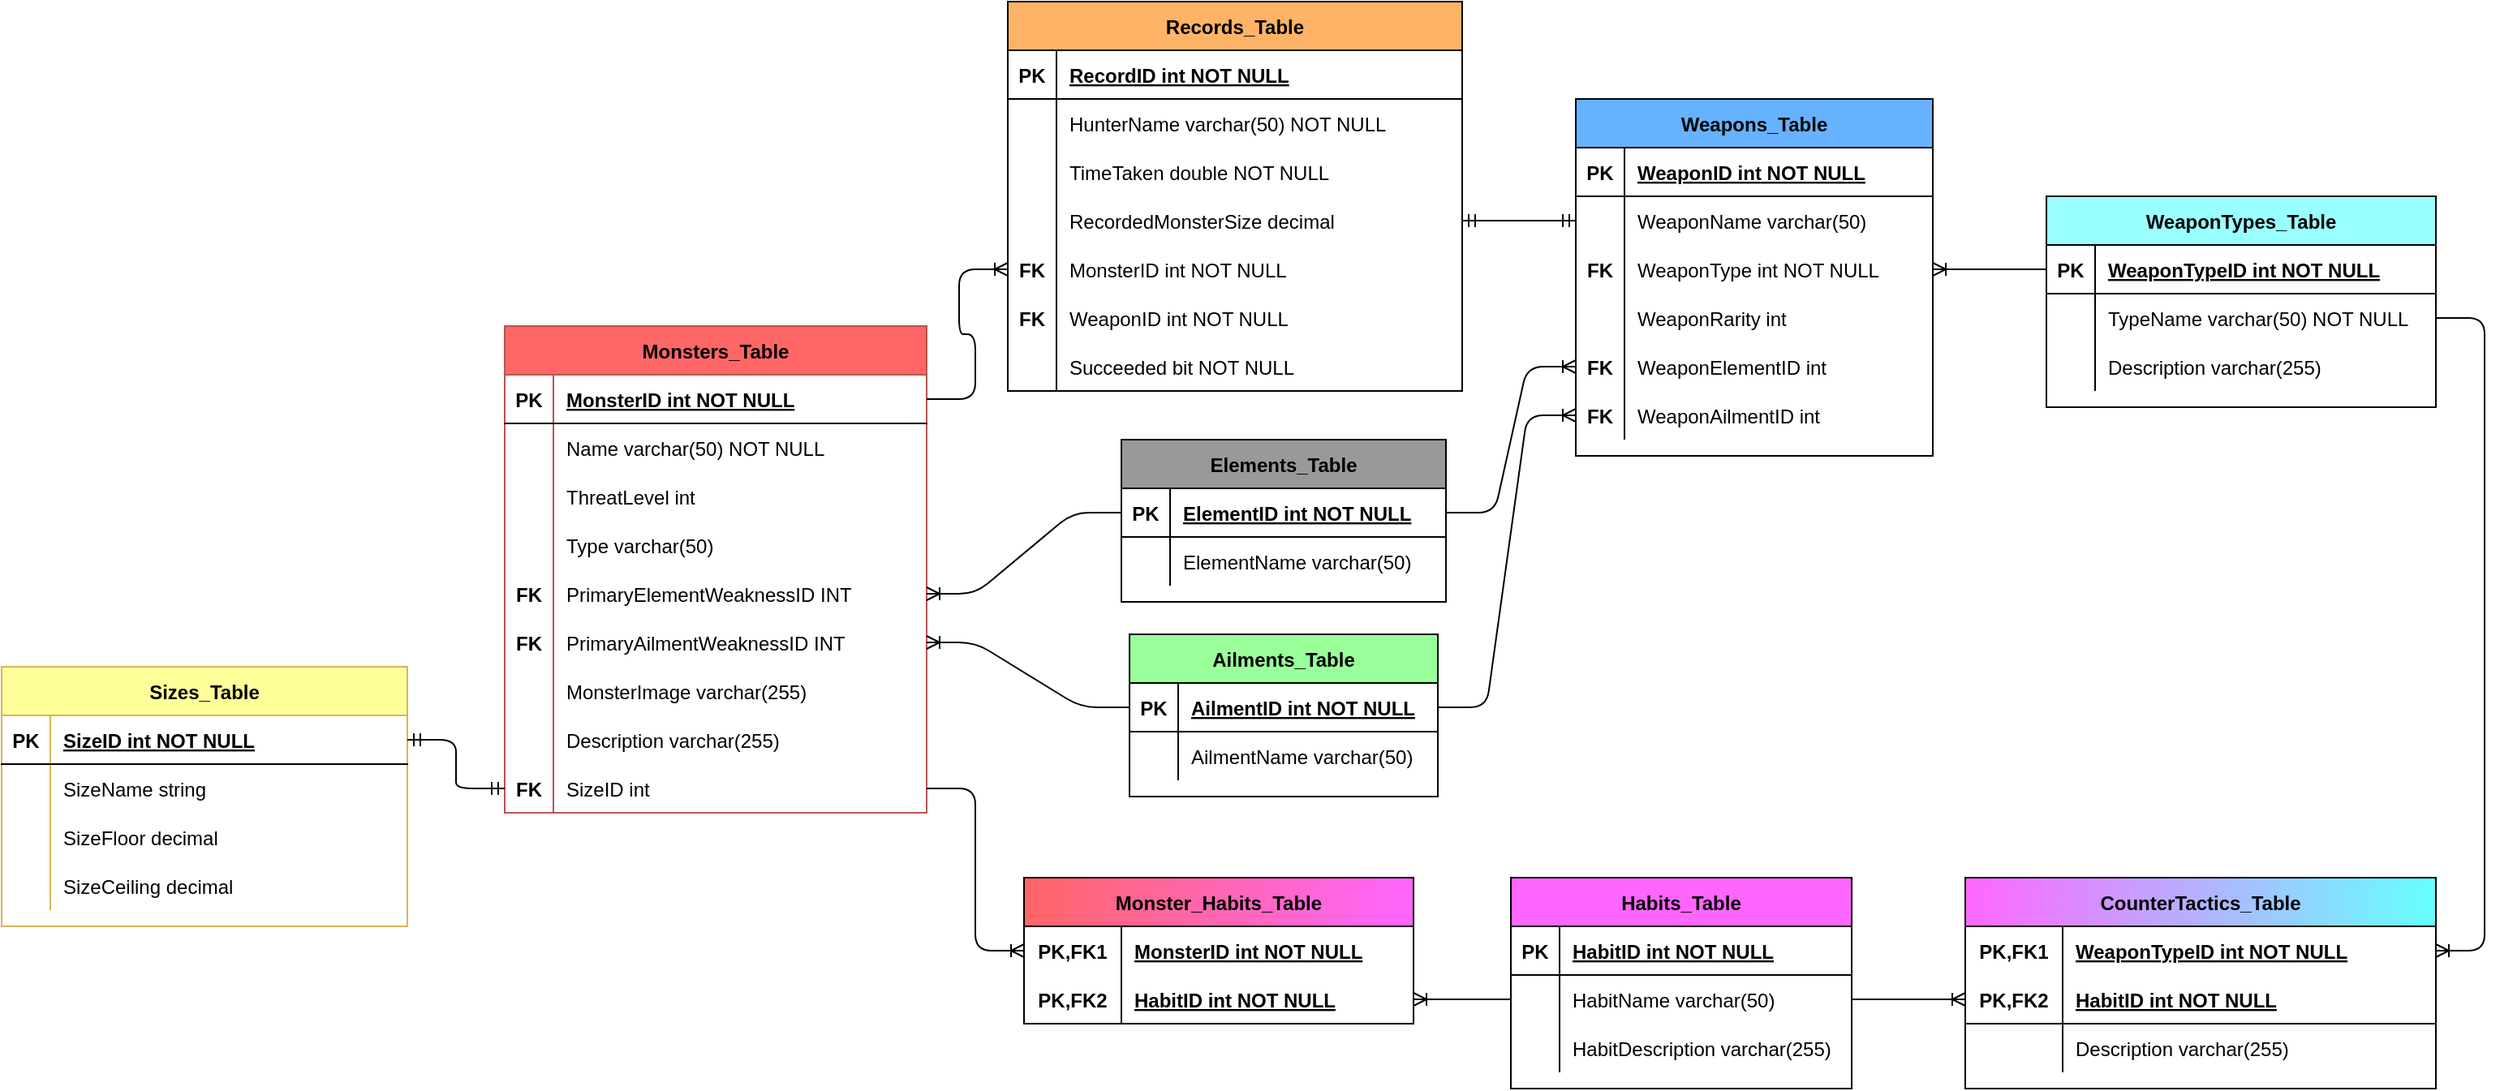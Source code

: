 <mxfile version="14.9.3" type="device"><diagram id="R2lEEEUBdFMjLlhIrx00" name="Page-1"><mxGraphModel dx="2523" dy="896" grid="1" gridSize="10" guides="1" tooltips="1" connect="1" arrows="1" fold="1" page="1" pageScale="1" pageWidth="850" pageHeight="1100" background="none" math="0" shadow="0" extFonts="Permanent Marker^https://fonts.googleapis.com/css?family=Permanent+Marker"><root><mxCell id="0"/><mxCell id="1" parent="0"/><mxCell id="C-vyLk0tnHw3VtMMgP7b-2" value="Sizes_Table" style="shape=table;startSize=30;container=1;collapsible=1;childLayout=tableLayout;fixedRows=1;rowLines=0;fontStyle=1;align=center;resizeLast=1;strokeColor=#d6b656;fillColor=#FFFF99;" parent="1" vertex="1"><mxGeometry x="-420" y="460" width="250" height="160" as="geometry"/></mxCell><mxCell id="C-vyLk0tnHw3VtMMgP7b-3" value="" style="shape=partialRectangle;collapsible=0;dropTarget=0;pointerEvents=0;fillColor=none;points=[[0,0.5],[1,0.5]];portConstraint=eastwest;top=0;left=0;right=0;bottom=1;" parent="C-vyLk0tnHw3VtMMgP7b-2" vertex="1"><mxGeometry y="30" width="250" height="30" as="geometry"/></mxCell><mxCell id="C-vyLk0tnHw3VtMMgP7b-4" value="PK" style="shape=partialRectangle;overflow=hidden;connectable=0;fillColor=none;top=0;left=0;bottom=0;right=0;fontStyle=1;" parent="C-vyLk0tnHw3VtMMgP7b-3" vertex="1"><mxGeometry width="30" height="30" as="geometry"/></mxCell><mxCell id="C-vyLk0tnHw3VtMMgP7b-5" value="SizeID int NOT NULL" style="shape=partialRectangle;overflow=hidden;connectable=0;fillColor=none;top=0;left=0;bottom=0;right=0;align=left;spacingLeft=6;fontStyle=5;" parent="C-vyLk0tnHw3VtMMgP7b-3" vertex="1"><mxGeometry x="30" width="220" height="30" as="geometry"/></mxCell><mxCell id="C-vyLk0tnHw3VtMMgP7b-6" value="" style="shape=partialRectangle;collapsible=0;dropTarget=0;pointerEvents=0;fillColor=none;points=[[0,0.5],[1,0.5]];portConstraint=eastwest;top=0;left=0;right=0;bottom=0;" parent="C-vyLk0tnHw3VtMMgP7b-2" vertex="1"><mxGeometry y="60" width="250" height="30" as="geometry"/></mxCell><mxCell id="C-vyLk0tnHw3VtMMgP7b-7" value="" style="shape=partialRectangle;overflow=hidden;connectable=0;fillColor=none;top=0;left=0;bottom=0;right=0;" parent="C-vyLk0tnHw3VtMMgP7b-6" vertex="1"><mxGeometry width="30" height="30" as="geometry"/></mxCell><mxCell id="C-vyLk0tnHw3VtMMgP7b-8" value="SizeName string" style="shape=partialRectangle;overflow=hidden;connectable=0;fillColor=none;top=0;left=0;bottom=0;right=0;align=left;spacingLeft=6;" parent="C-vyLk0tnHw3VtMMgP7b-6" vertex="1"><mxGeometry x="30" width="220" height="30" as="geometry"/></mxCell><mxCell id="C-vyLk0tnHw3VtMMgP7b-9" value="" style="shape=partialRectangle;collapsible=0;dropTarget=0;pointerEvents=0;fillColor=none;points=[[0,0.5],[1,0.5]];portConstraint=eastwest;top=0;left=0;right=0;bottom=0;" parent="C-vyLk0tnHw3VtMMgP7b-2" vertex="1"><mxGeometry y="90" width="250" height="30" as="geometry"/></mxCell><mxCell id="C-vyLk0tnHw3VtMMgP7b-10" value="" style="shape=partialRectangle;overflow=hidden;connectable=0;fillColor=none;top=0;left=0;bottom=0;right=0;" parent="C-vyLk0tnHw3VtMMgP7b-9" vertex="1"><mxGeometry width="30" height="30" as="geometry"/></mxCell><mxCell id="C-vyLk0tnHw3VtMMgP7b-11" value="SizeFloor decimal" style="shape=partialRectangle;overflow=hidden;connectable=0;fillColor=none;top=0;left=0;bottom=0;right=0;align=left;spacingLeft=6;" parent="C-vyLk0tnHw3VtMMgP7b-9" vertex="1"><mxGeometry x="30" width="220" height="30" as="geometry"/></mxCell><mxCell id="NwAMwx6ZQYMS0tNqNOIO-23" style="shape=partialRectangle;collapsible=0;dropTarget=0;pointerEvents=0;fillColor=none;points=[[0,0.5],[1,0.5]];portConstraint=eastwest;top=0;left=0;right=0;bottom=0;" vertex="1" parent="C-vyLk0tnHw3VtMMgP7b-2"><mxGeometry y="120" width="250" height="30" as="geometry"/></mxCell><mxCell id="NwAMwx6ZQYMS0tNqNOIO-24" style="shape=partialRectangle;overflow=hidden;connectable=0;fillColor=none;top=0;left=0;bottom=0;right=0;" vertex="1" parent="NwAMwx6ZQYMS0tNqNOIO-23"><mxGeometry width="30" height="30" as="geometry"/></mxCell><mxCell id="NwAMwx6ZQYMS0tNqNOIO-25" value="SizeCeiling decimal" style="shape=partialRectangle;overflow=hidden;connectable=0;fillColor=none;top=0;left=0;bottom=0;right=0;align=left;spacingLeft=6;" vertex="1" parent="NwAMwx6ZQYMS0tNqNOIO-23"><mxGeometry x="30" width="220" height="30" as="geometry"/></mxCell><mxCell id="C-vyLk0tnHw3VtMMgP7b-23" value="Monsters_Table" style="shape=table;startSize=30;container=1;collapsible=1;childLayout=tableLayout;fixedRows=1;rowLines=0;fontStyle=1;align=center;resizeLast=1;strokeColor=#b85450;fillColor=#FF6666;" parent="1" vertex="1"><mxGeometry x="-110" y="250" width="260" height="300" as="geometry"/></mxCell><mxCell id="C-vyLk0tnHw3VtMMgP7b-24" value="" style="shape=partialRectangle;collapsible=0;dropTarget=0;pointerEvents=0;fillColor=none;points=[[0,0.5],[1,0.5]];portConstraint=eastwest;top=0;left=0;right=0;bottom=1;" parent="C-vyLk0tnHw3VtMMgP7b-23" vertex="1"><mxGeometry y="30" width="260" height="30" as="geometry"/></mxCell><mxCell id="C-vyLk0tnHw3VtMMgP7b-25" value="PK" style="shape=partialRectangle;overflow=hidden;connectable=0;fillColor=none;top=0;left=0;bottom=0;right=0;fontStyle=1;" parent="C-vyLk0tnHw3VtMMgP7b-24" vertex="1"><mxGeometry width="30" height="30" as="geometry"/></mxCell><mxCell id="C-vyLk0tnHw3VtMMgP7b-26" value="MonsterID int NOT NULL" style="shape=partialRectangle;overflow=hidden;connectable=0;fillColor=none;top=0;left=0;bottom=0;right=0;align=left;spacingLeft=6;fontStyle=5;" parent="C-vyLk0tnHw3VtMMgP7b-24" vertex="1"><mxGeometry x="30" width="230" height="30" as="geometry"/></mxCell><mxCell id="C-vyLk0tnHw3VtMMgP7b-27" value="" style="shape=partialRectangle;collapsible=0;dropTarget=0;pointerEvents=0;fillColor=none;points=[[0,0.5],[1,0.5]];portConstraint=eastwest;top=0;left=0;right=0;bottom=0;" parent="C-vyLk0tnHw3VtMMgP7b-23" vertex="1"><mxGeometry y="60" width="260" height="30" as="geometry"/></mxCell><mxCell id="C-vyLk0tnHw3VtMMgP7b-28" value="" style="shape=partialRectangle;overflow=hidden;connectable=0;fillColor=none;top=0;left=0;bottom=0;right=0;" parent="C-vyLk0tnHw3VtMMgP7b-27" vertex="1"><mxGeometry width="30" height="30" as="geometry"/></mxCell><mxCell id="C-vyLk0tnHw3VtMMgP7b-29" value="Name varchar(50) NOT NULL" style="shape=partialRectangle;overflow=hidden;connectable=0;fillColor=none;top=0;left=0;bottom=0;right=0;align=left;spacingLeft=6;" parent="C-vyLk0tnHw3VtMMgP7b-27" vertex="1"><mxGeometry x="30" width="230" height="30" as="geometry"/></mxCell><mxCell id="NwAMwx6ZQYMS0tNqNOIO-2" style="shape=partialRectangle;collapsible=0;dropTarget=0;pointerEvents=0;fillColor=none;points=[[0,0.5],[1,0.5]];portConstraint=eastwest;top=0;left=0;right=0;bottom=0;" vertex="1" parent="C-vyLk0tnHw3VtMMgP7b-23"><mxGeometry y="90" width="260" height="30" as="geometry"/></mxCell><mxCell id="NwAMwx6ZQYMS0tNqNOIO-3" style="shape=partialRectangle;overflow=hidden;connectable=0;fillColor=none;top=0;left=0;bottom=0;right=0;" vertex="1" parent="NwAMwx6ZQYMS0tNqNOIO-2"><mxGeometry width="30" height="30" as="geometry"/></mxCell><mxCell id="NwAMwx6ZQYMS0tNqNOIO-4" value="ThreatLevel int " style="shape=partialRectangle;overflow=hidden;connectable=0;fillColor=none;top=0;left=0;bottom=0;right=0;align=left;spacingLeft=6;" vertex="1" parent="NwAMwx6ZQYMS0tNqNOIO-2"><mxGeometry x="30" width="230" height="30" as="geometry"/></mxCell><mxCell id="NwAMwx6ZQYMS0tNqNOIO-11" style="shape=partialRectangle;collapsible=0;dropTarget=0;pointerEvents=0;fillColor=none;points=[[0,0.5],[1,0.5]];portConstraint=eastwest;top=0;left=0;right=0;bottom=0;" vertex="1" parent="C-vyLk0tnHw3VtMMgP7b-23"><mxGeometry y="120" width="260" height="30" as="geometry"/></mxCell><mxCell id="NwAMwx6ZQYMS0tNqNOIO-12" style="shape=partialRectangle;overflow=hidden;connectable=0;fillColor=none;top=0;left=0;bottom=0;right=0;" vertex="1" parent="NwAMwx6ZQYMS0tNqNOIO-11"><mxGeometry width="30" height="30" as="geometry"/></mxCell><mxCell id="NwAMwx6ZQYMS0tNqNOIO-13" value="Type varchar(50)" style="shape=partialRectangle;overflow=hidden;connectable=0;fillColor=none;top=0;left=0;bottom=0;right=0;align=left;spacingLeft=6;" vertex="1" parent="NwAMwx6ZQYMS0tNqNOIO-11"><mxGeometry x="30" width="230" height="30" as="geometry"/></mxCell><mxCell id="NwAMwx6ZQYMS0tNqNOIO-8" style="shape=partialRectangle;collapsible=0;dropTarget=0;pointerEvents=0;fillColor=none;points=[[0,0.5],[1,0.5]];portConstraint=eastwest;top=0;left=0;right=0;bottom=0;" vertex="1" parent="C-vyLk0tnHw3VtMMgP7b-23"><mxGeometry y="150" width="260" height="30" as="geometry"/></mxCell><mxCell id="NwAMwx6ZQYMS0tNqNOIO-9" value="FK" style="shape=partialRectangle;overflow=hidden;connectable=0;fillColor=none;top=0;left=0;bottom=0;right=0;fontStyle=1" vertex="1" parent="NwAMwx6ZQYMS0tNqNOIO-8"><mxGeometry width="30" height="30" as="geometry"/></mxCell><mxCell id="NwAMwx6ZQYMS0tNqNOIO-10" value="PrimaryElementWeaknessID INT" style="shape=partialRectangle;overflow=hidden;connectable=0;fillColor=none;top=0;left=0;bottom=0;right=0;align=left;spacingLeft=6;" vertex="1" parent="NwAMwx6ZQYMS0tNqNOIO-8"><mxGeometry x="30" width="230" height="30" as="geometry"/></mxCell><mxCell id="NwAMwx6ZQYMS0tNqNOIO-199" style="shape=partialRectangle;collapsible=0;dropTarget=0;pointerEvents=0;fillColor=none;points=[[0,0.5],[1,0.5]];portConstraint=eastwest;top=0;left=0;right=0;bottom=0;" vertex="1" parent="C-vyLk0tnHw3VtMMgP7b-23"><mxGeometry y="180" width="260" height="30" as="geometry"/></mxCell><mxCell id="NwAMwx6ZQYMS0tNqNOIO-200" value="FK" style="shape=partialRectangle;overflow=hidden;connectable=0;fillColor=none;top=0;left=0;bottom=0;right=0;fontStyle=1" vertex="1" parent="NwAMwx6ZQYMS0tNqNOIO-199"><mxGeometry width="30" height="30" as="geometry"/></mxCell><mxCell id="NwAMwx6ZQYMS0tNqNOIO-201" value="PrimaryAilmentWeaknessID INT" style="shape=partialRectangle;overflow=hidden;connectable=0;fillColor=none;top=0;left=0;bottom=0;right=0;align=left;spacingLeft=6;" vertex="1" parent="NwAMwx6ZQYMS0tNqNOIO-199"><mxGeometry x="30" width="230" height="30" as="geometry"/></mxCell><mxCell id="NwAMwx6ZQYMS0tNqNOIO-5" style="shape=partialRectangle;collapsible=0;dropTarget=0;pointerEvents=0;fillColor=none;points=[[0,0.5],[1,0.5]];portConstraint=eastwest;top=0;left=0;right=0;bottom=0;" vertex="1" parent="C-vyLk0tnHw3VtMMgP7b-23"><mxGeometry y="210" width="260" height="30" as="geometry"/></mxCell><mxCell id="NwAMwx6ZQYMS0tNqNOIO-6" style="shape=partialRectangle;overflow=hidden;connectable=0;fillColor=none;top=0;left=0;bottom=0;right=0;" vertex="1" parent="NwAMwx6ZQYMS0tNqNOIO-5"><mxGeometry width="30" height="30" as="geometry"/></mxCell><mxCell id="NwAMwx6ZQYMS0tNqNOIO-7" value="MonsterImage varchar(255)" style="shape=partialRectangle;overflow=hidden;connectable=0;fillColor=none;top=0;left=0;bottom=0;right=0;align=left;spacingLeft=6;" vertex="1" parent="NwAMwx6ZQYMS0tNqNOIO-5"><mxGeometry x="30" width="230" height="30" as="geometry"/></mxCell><mxCell id="NwAMwx6ZQYMS0tNqNOIO-20" style="shape=partialRectangle;collapsible=0;dropTarget=0;pointerEvents=0;fillColor=none;points=[[0,0.5],[1,0.5]];portConstraint=eastwest;top=0;left=0;right=0;bottom=0;" vertex="1" parent="C-vyLk0tnHw3VtMMgP7b-23"><mxGeometry y="240" width="260" height="30" as="geometry"/></mxCell><mxCell id="NwAMwx6ZQYMS0tNqNOIO-21" style="shape=partialRectangle;overflow=hidden;connectable=0;fillColor=none;top=0;left=0;bottom=0;right=0;" vertex="1" parent="NwAMwx6ZQYMS0tNqNOIO-20"><mxGeometry width="30" height="30" as="geometry"/></mxCell><mxCell id="NwAMwx6ZQYMS0tNqNOIO-22" value="Description varchar(255)" style="shape=partialRectangle;overflow=hidden;connectable=0;fillColor=none;top=0;left=0;bottom=0;right=0;align=left;spacingLeft=6;" vertex="1" parent="NwAMwx6ZQYMS0tNqNOIO-20"><mxGeometry x="30" width="230" height="30" as="geometry"/></mxCell><mxCell id="NwAMwx6ZQYMS0tNqNOIO-17" style="shape=partialRectangle;collapsible=0;dropTarget=0;pointerEvents=0;fillColor=none;points=[[0,0.5],[1,0.5]];portConstraint=eastwest;top=0;left=0;right=0;bottom=0;" vertex="1" parent="C-vyLk0tnHw3VtMMgP7b-23"><mxGeometry y="270" width="260" height="30" as="geometry"/></mxCell><mxCell id="NwAMwx6ZQYMS0tNqNOIO-18" value="FK" style="shape=partialRectangle;overflow=hidden;connectable=0;fillColor=none;top=0;left=0;bottom=0;right=0;fontStyle=1" vertex="1" parent="NwAMwx6ZQYMS0tNqNOIO-17"><mxGeometry width="30" height="30" as="geometry"/></mxCell><mxCell id="NwAMwx6ZQYMS0tNqNOIO-19" value="SizeID int" style="shape=partialRectangle;overflow=hidden;connectable=0;fillColor=none;top=0;left=0;bottom=0;right=0;align=left;spacingLeft=6;" vertex="1" parent="NwAMwx6ZQYMS0tNqNOIO-17"><mxGeometry x="30" width="230" height="30" as="geometry"/></mxCell><mxCell id="NwAMwx6ZQYMS0tNqNOIO-48" value="Habits_Table" style="shape=table;startSize=30;container=1;collapsible=1;childLayout=tableLayout;fixedRows=1;rowLines=0;fontStyle=1;align=center;resizeLast=1;fillColor=#FF66FF;" vertex="1" parent="1"><mxGeometry x="510" y="590" width="210" height="130" as="geometry"/></mxCell><mxCell id="NwAMwx6ZQYMS0tNqNOIO-49" value="" style="shape=partialRectangle;collapsible=0;dropTarget=0;pointerEvents=0;fillColor=none;top=0;left=0;bottom=1;right=0;points=[[0,0.5],[1,0.5]];portConstraint=eastwest;" vertex="1" parent="NwAMwx6ZQYMS0tNqNOIO-48"><mxGeometry y="30" width="210" height="30" as="geometry"/></mxCell><mxCell id="NwAMwx6ZQYMS0tNqNOIO-50" value="PK" style="shape=partialRectangle;connectable=0;fillColor=none;top=0;left=0;bottom=0;right=0;fontStyle=1;overflow=hidden;" vertex="1" parent="NwAMwx6ZQYMS0tNqNOIO-49"><mxGeometry width="30" height="30" as="geometry"/></mxCell><mxCell id="NwAMwx6ZQYMS0tNqNOIO-51" value="HabitID int NOT NULL" style="shape=partialRectangle;connectable=0;fillColor=none;top=0;left=0;bottom=0;right=0;align=left;spacingLeft=6;fontStyle=5;overflow=hidden;" vertex="1" parent="NwAMwx6ZQYMS0tNqNOIO-49"><mxGeometry x="30" width="180" height="30" as="geometry"/></mxCell><mxCell id="NwAMwx6ZQYMS0tNqNOIO-52" value="" style="shape=partialRectangle;collapsible=0;dropTarget=0;pointerEvents=0;fillColor=none;top=0;left=0;bottom=0;right=0;points=[[0,0.5],[1,0.5]];portConstraint=eastwest;" vertex="1" parent="NwAMwx6ZQYMS0tNqNOIO-48"><mxGeometry y="60" width="210" height="30" as="geometry"/></mxCell><mxCell id="NwAMwx6ZQYMS0tNqNOIO-53" value="" style="shape=partialRectangle;connectable=0;fillColor=none;top=0;left=0;bottom=0;right=0;editable=1;overflow=hidden;" vertex="1" parent="NwAMwx6ZQYMS0tNqNOIO-52"><mxGeometry width="30" height="30" as="geometry"/></mxCell><mxCell id="NwAMwx6ZQYMS0tNqNOIO-54" value="HabitName varchar(50)" style="shape=partialRectangle;connectable=0;fillColor=none;top=0;left=0;bottom=0;right=0;align=left;spacingLeft=6;overflow=hidden;" vertex="1" parent="NwAMwx6ZQYMS0tNqNOIO-52"><mxGeometry x="30" width="180" height="30" as="geometry"/></mxCell><mxCell id="NwAMwx6ZQYMS0tNqNOIO-55" value="" style="shape=partialRectangle;collapsible=0;dropTarget=0;pointerEvents=0;fillColor=none;top=0;left=0;bottom=0;right=0;points=[[0,0.5],[1,0.5]];portConstraint=eastwest;" vertex="1" parent="NwAMwx6ZQYMS0tNqNOIO-48"><mxGeometry y="90" width="210" height="30" as="geometry"/></mxCell><mxCell id="NwAMwx6ZQYMS0tNqNOIO-56" value="" style="shape=partialRectangle;connectable=0;fillColor=none;top=0;left=0;bottom=0;right=0;editable=1;overflow=hidden;" vertex="1" parent="NwAMwx6ZQYMS0tNqNOIO-55"><mxGeometry width="30" height="30" as="geometry"/></mxCell><mxCell id="NwAMwx6ZQYMS0tNqNOIO-57" value="HabitDescription varchar(255)" style="shape=partialRectangle;connectable=0;fillColor=none;top=0;left=0;bottom=0;right=0;align=left;spacingLeft=6;overflow=hidden;" vertex="1" parent="NwAMwx6ZQYMS0tNqNOIO-55"><mxGeometry x="30" width="180" height="30" as="geometry"/></mxCell><mxCell id="NwAMwx6ZQYMS0tNqNOIO-74" value="CounterTactics_Table" style="shape=table;startSize=30;container=1;collapsible=1;childLayout=tableLayout;fixedRows=1;rowLines=0;fontStyle=1;align=center;resizeLast=1;gradientDirection=east;fillColor=#FF66FF;gradientColor=#66FFFF;" vertex="1" parent="1"><mxGeometry x="790" y="590" width="290" height="130" as="geometry"/></mxCell><mxCell id="NwAMwx6ZQYMS0tNqNOIO-75" value="" style="shape=partialRectangle;collapsible=0;dropTarget=0;pointerEvents=0;fillColor=none;top=0;left=0;bottom=0;right=0;points=[[0,0.5],[1,0.5]];portConstraint=eastwest;" vertex="1" parent="NwAMwx6ZQYMS0tNqNOIO-74"><mxGeometry y="30" width="290" height="30" as="geometry"/></mxCell><mxCell id="NwAMwx6ZQYMS0tNqNOIO-76" value="PK,FK1" style="shape=partialRectangle;connectable=0;fillColor=none;top=0;left=0;bottom=0;right=0;fontStyle=1;overflow=hidden;" vertex="1" parent="NwAMwx6ZQYMS0tNqNOIO-75"><mxGeometry width="60" height="30" as="geometry"/></mxCell><mxCell id="NwAMwx6ZQYMS0tNqNOIO-77" value="WeaponTypeID int NOT NULL" style="shape=partialRectangle;connectable=0;fillColor=none;top=0;left=0;bottom=0;right=0;align=left;spacingLeft=6;fontStyle=5;overflow=hidden;" vertex="1" parent="NwAMwx6ZQYMS0tNqNOIO-75"><mxGeometry x="60" width="230" height="30" as="geometry"/></mxCell><mxCell id="NwAMwx6ZQYMS0tNqNOIO-78" value="" style="shape=partialRectangle;collapsible=0;dropTarget=0;pointerEvents=0;fillColor=none;top=0;left=0;bottom=1;right=0;points=[[0,0.5],[1,0.5]];portConstraint=eastwest;" vertex="1" parent="NwAMwx6ZQYMS0tNqNOIO-74"><mxGeometry y="60" width="290" height="30" as="geometry"/></mxCell><mxCell id="NwAMwx6ZQYMS0tNqNOIO-79" value="PK,FK2" style="shape=partialRectangle;connectable=0;fillColor=none;top=0;left=0;bottom=0;right=0;fontStyle=1;overflow=hidden;" vertex="1" parent="NwAMwx6ZQYMS0tNqNOIO-78"><mxGeometry width="60" height="30" as="geometry"/></mxCell><mxCell id="NwAMwx6ZQYMS0tNqNOIO-80" value="HabitID int NOT NULL" style="shape=partialRectangle;connectable=0;fillColor=none;top=0;left=0;bottom=0;right=0;align=left;spacingLeft=6;fontStyle=5;overflow=hidden;" vertex="1" parent="NwAMwx6ZQYMS0tNqNOIO-78"><mxGeometry x="60" width="230" height="30" as="geometry"/></mxCell><mxCell id="NwAMwx6ZQYMS0tNqNOIO-81" value="" style="shape=partialRectangle;collapsible=0;dropTarget=0;pointerEvents=0;fillColor=none;top=0;left=0;bottom=0;right=0;points=[[0,0.5],[1,0.5]];portConstraint=eastwest;" vertex="1" parent="NwAMwx6ZQYMS0tNqNOIO-74"><mxGeometry y="90" width="290" height="30" as="geometry"/></mxCell><mxCell id="NwAMwx6ZQYMS0tNqNOIO-82" value="" style="shape=partialRectangle;connectable=0;fillColor=none;top=0;left=0;bottom=0;right=0;editable=1;overflow=hidden;" vertex="1" parent="NwAMwx6ZQYMS0tNqNOIO-81"><mxGeometry width="60" height="30" as="geometry"/></mxCell><mxCell id="NwAMwx6ZQYMS0tNqNOIO-83" value="Description varchar(255)" style="shape=partialRectangle;connectable=0;fillColor=none;top=0;left=0;bottom=0;right=0;align=left;spacingLeft=6;overflow=hidden;" vertex="1" parent="NwAMwx6ZQYMS0tNqNOIO-81"><mxGeometry x="60" width="230" height="30" as="geometry"/></mxCell><mxCell id="NwAMwx6ZQYMS0tNqNOIO-87" value="Records_Table" style="shape=table;startSize=30;container=1;collapsible=1;childLayout=tableLayout;fixedRows=1;rowLines=0;fontStyle=1;align=center;resizeLast=1;fillColor=#FFB366;" vertex="1" parent="1"><mxGeometry x="200" y="50" width="280" height="240" as="geometry"/></mxCell><mxCell id="NwAMwx6ZQYMS0tNqNOIO-88" value="" style="shape=partialRectangle;collapsible=0;dropTarget=0;pointerEvents=0;fillColor=none;top=0;left=0;bottom=1;right=0;points=[[0,0.5],[1,0.5]];portConstraint=eastwest;" vertex="1" parent="NwAMwx6ZQYMS0tNqNOIO-87"><mxGeometry y="30" width="280" height="30" as="geometry"/></mxCell><mxCell id="NwAMwx6ZQYMS0tNqNOIO-89" value="PK" style="shape=partialRectangle;connectable=0;fillColor=none;top=0;left=0;bottom=0;right=0;fontStyle=1;overflow=hidden;" vertex="1" parent="NwAMwx6ZQYMS0tNqNOIO-88"><mxGeometry width="30" height="30" as="geometry"/></mxCell><mxCell id="NwAMwx6ZQYMS0tNqNOIO-90" value="RecordID int NOT NULL" style="shape=partialRectangle;connectable=0;fillColor=none;top=0;left=0;bottom=0;right=0;align=left;spacingLeft=6;fontStyle=5;overflow=hidden;" vertex="1" parent="NwAMwx6ZQYMS0tNqNOIO-88"><mxGeometry x="30" width="250" height="30" as="geometry"/></mxCell><mxCell id="NwAMwx6ZQYMS0tNqNOIO-91" value="" style="shape=partialRectangle;collapsible=0;dropTarget=0;pointerEvents=0;fillColor=none;top=0;left=0;bottom=0;right=0;points=[[0,0.5],[1,0.5]];portConstraint=eastwest;" vertex="1" parent="NwAMwx6ZQYMS0tNqNOIO-87"><mxGeometry y="60" width="280" height="30" as="geometry"/></mxCell><mxCell id="NwAMwx6ZQYMS0tNqNOIO-92" value="" style="shape=partialRectangle;connectable=0;fillColor=none;top=0;left=0;bottom=0;right=0;editable=1;overflow=hidden;" vertex="1" parent="NwAMwx6ZQYMS0tNqNOIO-91"><mxGeometry width="30" height="30" as="geometry"/></mxCell><mxCell id="NwAMwx6ZQYMS0tNqNOIO-93" value="HunterName varchar(50) NOT NULL" style="shape=partialRectangle;connectable=0;fillColor=none;top=0;left=0;bottom=0;right=0;align=left;spacingLeft=6;overflow=hidden;" vertex="1" parent="NwAMwx6ZQYMS0tNqNOIO-91"><mxGeometry x="30" width="250" height="30" as="geometry"/></mxCell><mxCell id="NwAMwx6ZQYMS0tNqNOIO-94" value="" style="shape=partialRectangle;collapsible=0;dropTarget=0;pointerEvents=0;fillColor=none;top=0;left=0;bottom=0;right=0;points=[[0,0.5],[1,0.5]];portConstraint=eastwest;" vertex="1" parent="NwAMwx6ZQYMS0tNqNOIO-87"><mxGeometry y="90" width="280" height="30" as="geometry"/></mxCell><mxCell id="NwAMwx6ZQYMS0tNqNOIO-95" value="" style="shape=partialRectangle;connectable=0;fillColor=none;top=0;left=0;bottom=0;right=0;editable=1;overflow=hidden;" vertex="1" parent="NwAMwx6ZQYMS0tNqNOIO-94"><mxGeometry width="30" height="30" as="geometry"/></mxCell><mxCell id="NwAMwx6ZQYMS0tNqNOIO-96" value="TimeTaken double NOT NULL" style="shape=partialRectangle;connectable=0;fillColor=none;top=0;left=0;bottom=0;right=0;align=left;spacingLeft=6;overflow=hidden;" vertex="1" parent="NwAMwx6ZQYMS0tNqNOIO-94"><mxGeometry x="30" width="250" height="30" as="geometry"/></mxCell><mxCell id="NwAMwx6ZQYMS0tNqNOIO-97" value="" style="shape=partialRectangle;collapsible=0;dropTarget=0;pointerEvents=0;fillColor=none;top=0;left=0;bottom=0;right=0;points=[[0,0.5],[1,0.5]];portConstraint=eastwest;" vertex="1" parent="NwAMwx6ZQYMS0tNqNOIO-87"><mxGeometry y="120" width="280" height="30" as="geometry"/></mxCell><mxCell id="NwAMwx6ZQYMS0tNqNOIO-98" value="" style="shape=partialRectangle;connectable=0;fillColor=none;top=0;left=0;bottom=0;right=0;editable=1;overflow=hidden;" vertex="1" parent="NwAMwx6ZQYMS0tNqNOIO-97"><mxGeometry width="30" height="30" as="geometry"/></mxCell><mxCell id="NwAMwx6ZQYMS0tNqNOIO-99" value="RecordedMonsterSize decimal" style="shape=partialRectangle;connectable=0;fillColor=none;top=0;left=0;bottom=0;right=0;align=left;spacingLeft=6;overflow=hidden;" vertex="1" parent="NwAMwx6ZQYMS0tNqNOIO-97"><mxGeometry x="30" width="250" height="30" as="geometry"/></mxCell><mxCell id="NwAMwx6ZQYMS0tNqNOIO-100" style="shape=partialRectangle;collapsible=0;dropTarget=0;pointerEvents=0;fillColor=none;top=0;left=0;bottom=0;right=0;points=[[0,0.5],[1,0.5]];portConstraint=eastwest;" vertex="1" parent="NwAMwx6ZQYMS0tNqNOIO-87"><mxGeometry y="150" width="280" height="30" as="geometry"/></mxCell><mxCell id="NwAMwx6ZQYMS0tNqNOIO-101" value="FK" style="shape=partialRectangle;connectable=0;fillColor=none;top=0;left=0;bottom=0;right=0;editable=1;overflow=hidden;fontStyle=1" vertex="1" parent="NwAMwx6ZQYMS0tNqNOIO-100"><mxGeometry width="30" height="30" as="geometry"/></mxCell><mxCell id="NwAMwx6ZQYMS0tNqNOIO-102" value="MonsterID int NOT NULL" style="shape=partialRectangle;connectable=0;fillColor=none;top=0;left=0;bottom=0;right=0;align=left;spacingLeft=6;overflow=hidden;" vertex="1" parent="NwAMwx6ZQYMS0tNqNOIO-100"><mxGeometry x="30" width="250" height="30" as="geometry"/></mxCell><mxCell id="NwAMwx6ZQYMS0tNqNOIO-103" style="shape=partialRectangle;collapsible=0;dropTarget=0;pointerEvents=0;fillColor=none;top=0;left=0;bottom=0;right=0;points=[[0,0.5],[1,0.5]];portConstraint=eastwest;" vertex="1" parent="NwAMwx6ZQYMS0tNqNOIO-87"><mxGeometry y="180" width="280" height="30" as="geometry"/></mxCell><mxCell id="NwAMwx6ZQYMS0tNqNOIO-104" value="FK" style="shape=partialRectangle;connectable=0;fillColor=none;top=0;left=0;bottom=0;right=0;editable=1;overflow=hidden;fontStyle=1" vertex="1" parent="NwAMwx6ZQYMS0tNqNOIO-103"><mxGeometry width="30" height="30" as="geometry"/></mxCell><mxCell id="NwAMwx6ZQYMS0tNqNOIO-105" value="WeaponID int NOT NULL" style="shape=partialRectangle;connectable=0;fillColor=none;top=0;left=0;bottom=0;right=0;align=left;spacingLeft=6;overflow=hidden;" vertex="1" parent="NwAMwx6ZQYMS0tNqNOIO-103"><mxGeometry x="30" width="250" height="30" as="geometry"/></mxCell><mxCell id="NwAMwx6ZQYMS0tNqNOIO-151" style="shape=partialRectangle;collapsible=0;dropTarget=0;pointerEvents=0;fillColor=none;top=0;left=0;bottom=0;right=0;points=[[0,0.5],[1,0.5]];portConstraint=eastwest;" vertex="1" parent="NwAMwx6ZQYMS0tNqNOIO-87"><mxGeometry y="210" width="280" height="30" as="geometry"/></mxCell><mxCell id="NwAMwx6ZQYMS0tNqNOIO-152" style="shape=partialRectangle;connectable=0;fillColor=none;top=0;left=0;bottom=0;right=0;editable=1;overflow=hidden;fontStyle=1" vertex="1" parent="NwAMwx6ZQYMS0tNqNOIO-151"><mxGeometry width="30" height="30" as="geometry"/></mxCell><mxCell id="NwAMwx6ZQYMS0tNqNOIO-153" value="Succeeded bit NOT NULL" style="shape=partialRectangle;connectable=0;fillColor=none;top=0;left=0;bottom=0;right=0;align=left;spacingLeft=6;overflow=hidden;" vertex="1" parent="NwAMwx6ZQYMS0tNqNOIO-151"><mxGeometry x="30" width="250" height="30" as="geometry"/></mxCell><mxCell id="NwAMwx6ZQYMS0tNqNOIO-106" value="Weapons_Table" style="shape=table;startSize=30;container=1;collapsible=1;childLayout=tableLayout;fixedRows=1;rowLines=0;fontStyle=1;align=center;resizeLast=1;fillColor=#66B2FF;" vertex="1" parent="1"><mxGeometry x="550" y="110" width="220" height="220" as="geometry"/></mxCell><mxCell id="NwAMwx6ZQYMS0tNqNOIO-107" value="" style="shape=partialRectangle;collapsible=0;dropTarget=0;pointerEvents=0;fillColor=none;top=0;left=0;bottom=1;right=0;points=[[0,0.5],[1,0.5]];portConstraint=eastwest;" vertex="1" parent="NwAMwx6ZQYMS0tNqNOIO-106"><mxGeometry y="30" width="220" height="30" as="geometry"/></mxCell><mxCell id="NwAMwx6ZQYMS0tNqNOIO-108" value="PK" style="shape=partialRectangle;connectable=0;fillColor=none;top=0;left=0;bottom=0;right=0;fontStyle=1;overflow=hidden;" vertex="1" parent="NwAMwx6ZQYMS0tNqNOIO-107"><mxGeometry width="30" height="30" as="geometry"/></mxCell><mxCell id="NwAMwx6ZQYMS0tNqNOIO-109" value="WeaponID int NOT NULL" style="shape=partialRectangle;connectable=0;fillColor=none;top=0;left=0;bottom=0;right=0;align=left;spacingLeft=6;fontStyle=5;overflow=hidden;" vertex="1" parent="NwAMwx6ZQYMS0tNqNOIO-107"><mxGeometry x="30" width="190" height="30" as="geometry"/></mxCell><mxCell id="NwAMwx6ZQYMS0tNqNOIO-122" style="shape=partialRectangle;collapsible=0;dropTarget=0;pointerEvents=0;fillColor=none;top=0;left=0;bottom=0;right=0;points=[[0,0.5],[1,0.5]];portConstraint=eastwest;" vertex="1" parent="NwAMwx6ZQYMS0tNqNOIO-106"><mxGeometry y="60" width="220" height="30" as="geometry"/></mxCell><mxCell id="NwAMwx6ZQYMS0tNqNOIO-123" style="shape=partialRectangle;connectable=0;fillColor=none;top=0;left=0;bottom=0;right=0;editable=1;overflow=hidden;" vertex="1" parent="NwAMwx6ZQYMS0tNqNOIO-122"><mxGeometry width="30" height="30" as="geometry"/></mxCell><mxCell id="NwAMwx6ZQYMS0tNqNOIO-124" value="WeaponName varchar(50)" style="shape=partialRectangle;connectable=0;fillColor=none;top=0;left=0;bottom=0;right=0;align=left;spacingLeft=6;overflow=hidden;" vertex="1" parent="NwAMwx6ZQYMS0tNqNOIO-122"><mxGeometry x="30" width="190" height="30" as="geometry"/></mxCell><mxCell id="NwAMwx6ZQYMS0tNqNOIO-127" style="shape=partialRectangle;collapsible=0;dropTarget=0;pointerEvents=0;fillColor=none;top=0;left=0;bottom=0;right=0;points=[[0,0.5],[1,0.5]];portConstraint=eastwest;" vertex="1" parent="NwAMwx6ZQYMS0tNqNOIO-106"><mxGeometry y="90" width="220" height="30" as="geometry"/></mxCell><mxCell id="NwAMwx6ZQYMS0tNqNOIO-128" value="FK" style="shape=partialRectangle;connectable=0;fillColor=none;top=0;left=0;bottom=0;right=0;editable=1;overflow=hidden;fontStyle=1" vertex="1" parent="NwAMwx6ZQYMS0tNqNOIO-127"><mxGeometry width="30" height="30" as="geometry"/></mxCell><mxCell id="NwAMwx6ZQYMS0tNqNOIO-129" value="WeaponType int NOT NULL" style="shape=partialRectangle;connectable=0;fillColor=none;top=0;left=0;bottom=0;right=0;align=left;spacingLeft=6;overflow=hidden;" vertex="1" parent="NwAMwx6ZQYMS0tNqNOIO-127"><mxGeometry x="30" width="190" height="30" as="geometry"/></mxCell><mxCell id="NwAMwx6ZQYMS0tNqNOIO-110" value="" style="shape=partialRectangle;collapsible=0;dropTarget=0;pointerEvents=0;fillColor=none;top=0;left=0;bottom=0;right=0;points=[[0,0.5],[1,0.5]];portConstraint=eastwest;" vertex="1" parent="NwAMwx6ZQYMS0tNqNOIO-106"><mxGeometry y="120" width="220" height="30" as="geometry"/></mxCell><mxCell id="NwAMwx6ZQYMS0tNqNOIO-111" value="" style="shape=partialRectangle;connectable=0;fillColor=none;top=0;left=0;bottom=0;right=0;editable=1;overflow=hidden;" vertex="1" parent="NwAMwx6ZQYMS0tNqNOIO-110"><mxGeometry width="30" height="30" as="geometry"/></mxCell><mxCell id="NwAMwx6ZQYMS0tNqNOIO-112" value="WeaponRarity int" style="shape=partialRectangle;connectable=0;fillColor=none;top=0;left=0;bottom=0;right=0;align=left;spacingLeft=6;overflow=hidden;" vertex="1" parent="NwAMwx6ZQYMS0tNqNOIO-110"><mxGeometry x="30" width="190" height="30" as="geometry"/></mxCell><mxCell id="NwAMwx6ZQYMS0tNqNOIO-116" value="" style="shape=partialRectangle;collapsible=0;dropTarget=0;pointerEvents=0;fillColor=none;top=0;left=0;bottom=0;right=0;points=[[0,0.5],[1,0.5]];portConstraint=eastwest;" vertex="1" parent="NwAMwx6ZQYMS0tNqNOIO-106"><mxGeometry y="150" width="220" height="30" as="geometry"/></mxCell><mxCell id="NwAMwx6ZQYMS0tNqNOIO-117" value="FK" style="shape=partialRectangle;connectable=0;fillColor=none;top=0;left=0;bottom=0;right=0;editable=1;overflow=hidden;fontStyle=1" vertex="1" parent="NwAMwx6ZQYMS0tNqNOIO-116"><mxGeometry width="30" height="30" as="geometry"/></mxCell><mxCell id="NwAMwx6ZQYMS0tNqNOIO-118" value="WeaponElementID int" style="shape=partialRectangle;connectable=0;fillColor=none;top=0;left=0;bottom=0;right=0;align=left;spacingLeft=6;overflow=hidden;" vertex="1" parent="NwAMwx6ZQYMS0tNqNOIO-116"><mxGeometry x="30" width="190" height="30" as="geometry"/></mxCell><mxCell id="NwAMwx6ZQYMS0tNqNOIO-202" style="shape=partialRectangle;collapsible=0;dropTarget=0;pointerEvents=0;fillColor=none;top=0;left=0;bottom=0;right=0;points=[[0,0.5],[1,0.5]];portConstraint=eastwest;" vertex="1" parent="NwAMwx6ZQYMS0tNqNOIO-106"><mxGeometry y="180" width="220" height="30" as="geometry"/></mxCell><mxCell id="NwAMwx6ZQYMS0tNqNOIO-203" value="FK" style="shape=partialRectangle;connectable=0;fillColor=none;top=0;left=0;bottom=0;right=0;editable=1;overflow=hidden;fontStyle=1" vertex="1" parent="NwAMwx6ZQYMS0tNqNOIO-202"><mxGeometry width="30" height="30" as="geometry"/></mxCell><mxCell id="NwAMwx6ZQYMS0tNqNOIO-204" value="WeaponAilmentID int " style="shape=partialRectangle;connectable=0;fillColor=none;top=0;left=0;bottom=0;right=0;align=left;spacingLeft=6;overflow=hidden;" vertex="1" parent="NwAMwx6ZQYMS0tNqNOIO-202"><mxGeometry x="30" width="190" height="30" as="geometry"/></mxCell><mxCell id="NwAMwx6ZQYMS0tNqNOIO-130" value="" style="edgeStyle=entityRelationEdgeStyle;fontSize=12;html=1;endArrow=ERoneToMany;fontFamily=Helvetica;entryX=0;entryY=0.5;entryDx=0;entryDy=0;exitX=1;exitY=0.5;exitDx=0;exitDy=0;" edge="1" parent="1" source="C-vyLk0tnHw3VtMMgP7b-24" target="NwAMwx6ZQYMS0tNqNOIO-100"><mxGeometry width="100" height="100" relative="1" as="geometry"><mxPoint x="210" y="390" as="sourcePoint"/><mxPoint x="310" y="480" as="targetPoint"/></mxGeometry></mxCell><mxCell id="NwAMwx6ZQYMS0tNqNOIO-131" value="" style="edgeStyle=entityRelationEdgeStyle;fontSize=12;html=1;endArrow=ERmandOne;startArrow=ERmandOne;fontFamily=Helvetica;entryX=1;entryY=0.5;entryDx=0;entryDy=0;exitX=0;exitY=0.5;exitDx=0;exitDy=0;" edge="1" parent="1" source="NwAMwx6ZQYMS0tNqNOIO-122" target="NwAMwx6ZQYMS0tNqNOIO-97"><mxGeometry width="100" height="100" relative="1" as="geometry"><mxPoint x="230" y="410" as="sourcePoint"/><mxPoint x="380" y="430" as="targetPoint"/></mxGeometry></mxCell><mxCell id="NwAMwx6ZQYMS0tNqNOIO-132" value="" style="edgeStyle=entityRelationEdgeStyle;fontSize=12;html=1;endArrow=ERmandOne;startArrow=ERmandOne;fontFamily=Helvetica;entryX=0;entryY=0.5;entryDx=0;entryDy=0;" edge="1" parent="1" source="C-vyLk0tnHw3VtMMgP7b-3" target="NwAMwx6ZQYMS0tNqNOIO-17"><mxGeometry width="100" height="100" relative="1" as="geometry"><mxPoint x="-240" y="630" as="sourcePoint"/><mxPoint x="-140" y="530" as="targetPoint"/></mxGeometry></mxCell><mxCell id="NwAMwx6ZQYMS0tNqNOIO-134" value="" style="edgeStyle=entityRelationEdgeStyle;fontSize=12;html=1;endArrow=ERoneToMany;fontFamily=Helvetica;entryX=1;entryY=0.5;entryDx=0;entryDy=0;exitX=0;exitY=0.5;exitDx=0;exitDy=0;" edge="1" parent="1" source="NwAMwx6ZQYMS0tNqNOIO-52" target="NwAMwx6ZQYMS0tNqNOIO-160"><mxGeometry width="100" height="100" relative="1" as="geometry"><mxPoint x="460" y="640" as="sourcePoint"/><mxPoint x="650" y="530" as="targetPoint"/></mxGeometry></mxCell><mxCell id="NwAMwx6ZQYMS0tNqNOIO-137" value="" style="edgeStyle=entityRelationEdgeStyle;fontSize=12;html=1;endArrow=ERoneToMany;fontFamily=Helvetica;entryX=0;entryY=0.5;entryDx=0;entryDy=0;exitX=1;exitY=0.5;exitDx=0;exitDy=0;" edge="1" parent="1" source="NwAMwx6ZQYMS0tNqNOIO-52" target="NwAMwx6ZQYMS0tNqNOIO-78"><mxGeometry width="100" height="100" relative="1" as="geometry"><mxPoint x="650" y="900" as="sourcePoint"/><mxPoint x="750" y="800" as="targetPoint"/></mxGeometry></mxCell><mxCell id="NwAMwx6ZQYMS0tNqNOIO-138" value="WeaponTypes_Table" style="shape=table;startSize=30;container=1;collapsible=1;childLayout=tableLayout;fixedRows=1;rowLines=0;fontStyle=1;align=center;resizeLast=1;labelBackgroundColor=none;fontFamily=Helvetica;gradientDirection=east;fillColor=#99FFFF;" vertex="1" parent="1"><mxGeometry x="840" y="170" width="240" height="130" as="geometry"/></mxCell><mxCell id="NwAMwx6ZQYMS0tNqNOIO-139" value="" style="shape=partialRectangle;collapsible=0;dropTarget=0;pointerEvents=0;fillColor=none;top=0;left=0;bottom=1;right=0;points=[[0,0.5],[1,0.5]];portConstraint=eastwest;" vertex="1" parent="NwAMwx6ZQYMS0tNqNOIO-138"><mxGeometry y="30" width="240" height="30" as="geometry"/></mxCell><mxCell id="NwAMwx6ZQYMS0tNqNOIO-140" value="PK" style="shape=partialRectangle;connectable=0;fillColor=none;top=0;left=0;bottom=0;right=0;fontStyle=1;overflow=hidden;" vertex="1" parent="NwAMwx6ZQYMS0tNqNOIO-139"><mxGeometry width="30" height="30" as="geometry"/></mxCell><mxCell id="NwAMwx6ZQYMS0tNqNOIO-141" value="WeaponTypeID int NOT NULL" style="shape=partialRectangle;connectable=0;fillColor=none;top=0;left=0;bottom=0;right=0;align=left;spacingLeft=6;fontStyle=5;overflow=hidden;" vertex="1" parent="NwAMwx6ZQYMS0tNqNOIO-139"><mxGeometry x="30" width="210" height="30" as="geometry"/></mxCell><mxCell id="NwAMwx6ZQYMS0tNqNOIO-142" value="" style="shape=partialRectangle;collapsible=0;dropTarget=0;pointerEvents=0;fillColor=none;top=0;left=0;bottom=0;right=0;points=[[0,0.5],[1,0.5]];portConstraint=eastwest;" vertex="1" parent="NwAMwx6ZQYMS0tNqNOIO-138"><mxGeometry y="60" width="240" height="30" as="geometry"/></mxCell><mxCell id="NwAMwx6ZQYMS0tNqNOIO-143" value="" style="shape=partialRectangle;connectable=0;fillColor=none;top=0;left=0;bottom=0;right=0;editable=1;overflow=hidden;" vertex="1" parent="NwAMwx6ZQYMS0tNqNOIO-142"><mxGeometry width="30" height="30" as="geometry"/></mxCell><mxCell id="NwAMwx6ZQYMS0tNqNOIO-144" value="TypeName varchar(50) NOT NULL" style="shape=partialRectangle;connectable=0;fillColor=none;top=0;left=0;bottom=0;right=0;align=left;spacingLeft=6;overflow=hidden;" vertex="1" parent="NwAMwx6ZQYMS0tNqNOIO-142"><mxGeometry x="30" width="210" height="30" as="geometry"/></mxCell><mxCell id="NwAMwx6ZQYMS0tNqNOIO-170" style="shape=partialRectangle;collapsible=0;dropTarget=0;pointerEvents=0;fillColor=none;top=0;left=0;bottom=0;right=0;points=[[0,0.5],[1,0.5]];portConstraint=eastwest;" vertex="1" parent="NwAMwx6ZQYMS0tNqNOIO-138"><mxGeometry y="90" width="240" height="30" as="geometry"/></mxCell><mxCell id="NwAMwx6ZQYMS0tNqNOIO-171" style="shape=partialRectangle;connectable=0;fillColor=none;top=0;left=0;bottom=0;right=0;editable=1;overflow=hidden;" vertex="1" parent="NwAMwx6ZQYMS0tNqNOIO-170"><mxGeometry width="30" height="30" as="geometry"/></mxCell><mxCell id="NwAMwx6ZQYMS0tNqNOIO-172" value="Description varchar(255) " style="shape=partialRectangle;connectable=0;fillColor=none;top=0;left=0;bottom=0;right=0;align=left;spacingLeft=6;overflow=hidden;" vertex="1" parent="NwAMwx6ZQYMS0tNqNOIO-170"><mxGeometry x="30" width="210" height="30" as="geometry"/></mxCell><mxCell id="NwAMwx6ZQYMS0tNqNOIO-154" value="" style="edgeStyle=entityRelationEdgeStyle;fontSize=12;html=1;endArrow=ERoneToMany;fontFamily=Helvetica;exitX=0;exitY=0.5;exitDx=0;exitDy=0;entryX=1;entryY=0.5;entryDx=0;entryDy=0;" edge="1" parent="1" source="NwAMwx6ZQYMS0tNqNOIO-139" target="NwAMwx6ZQYMS0tNqNOIO-127"><mxGeometry width="100" height="100" relative="1" as="geometry"><mxPoint x="800" y="540" as="sourcePoint"/><mxPoint x="900" y="440" as="targetPoint"/></mxGeometry></mxCell><mxCell id="NwAMwx6ZQYMS0tNqNOIO-155" value="" style="edgeStyle=entityRelationEdgeStyle;fontSize=12;html=1;endArrow=ERoneToMany;fontFamily=Helvetica;entryX=1;entryY=0.5;entryDx=0;entryDy=0;" edge="1" parent="1" source="NwAMwx6ZQYMS0tNqNOIO-142" target="NwAMwx6ZQYMS0tNqNOIO-75"><mxGeometry width="100" height="100" relative="1" as="geometry"><mxPoint x="1080" y="425" as="sourcePoint"/><mxPoint x="1180" y="325" as="targetPoint"/></mxGeometry></mxCell><mxCell id="NwAMwx6ZQYMS0tNqNOIO-156" value="Monster_Habits_Table" style="shape=table;startSize=30;container=1;collapsible=1;childLayout=tableLayout;fixedRows=1;rowLines=0;fontStyle=1;align=center;resizeLast=1;labelBackgroundColor=none;fontFamily=Helvetica;gradientDirection=east;fillColor=#FF6666;gradientColor=#FF66FF;" vertex="1" parent="1"><mxGeometry x="210" y="590" width="240" height="90" as="geometry"/></mxCell><mxCell id="NwAMwx6ZQYMS0tNqNOIO-157" value="" style="shape=partialRectangle;collapsible=0;dropTarget=0;pointerEvents=0;fillColor=none;top=0;left=0;bottom=0;right=0;points=[[0,0.5],[1,0.5]];portConstraint=eastwest;" vertex="1" parent="NwAMwx6ZQYMS0tNqNOIO-156"><mxGeometry y="30" width="240" height="30" as="geometry"/></mxCell><mxCell id="NwAMwx6ZQYMS0tNqNOIO-158" value="PK,FK1" style="shape=partialRectangle;connectable=0;fillColor=none;top=0;left=0;bottom=0;right=0;fontStyle=1;overflow=hidden;" vertex="1" parent="NwAMwx6ZQYMS0tNqNOIO-157"><mxGeometry width="60" height="30" as="geometry"/></mxCell><mxCell id="NwAMwx6ZQYMS0tNqNOIO-159" value="MonsterID int NOT NULL" style="shape=partialRectangle;connectable=0;fillColor=none;top=0;left=0;bottom=0;right=0;align=left;spacingLeft=6;fontStyle=5;overflow=hidden;" vertex="1" parent="NwAMwx6ZQYMS0tNqNOIO-157"><mxGeometry x="60" width="180" height="30" as="geometry"/></mxCell><mxCell id="NwAMwx6ZQYMS0tNqNOIO-160" value="" style="shape=partialRectangle;collapsible=0;dropTarget=0;pointerEvents=0;fillColor=none;top=0;left=0;bottom=1;right=0;points=[[0,0.5],[1,0.5]];portConstraint=eastwest;" vertex="1" parent="NwAMwx6ZQYMS0tNqNOIO-156"><mxGeometry y="60" width="240" height="30" as="geometry"/></mxCell><mxCell id="NwAMwx6ZQYMS0tNqNOIO-161" value="PK,FK2" style="shape=partialRectangle;connectable=0;fillColor=none;top=0;left=0;bottom=0;right=0;fontStyle=1;overflow=hidden;" vertex="1" parent="NwAMwx6ZQYMS0tNqNOIO-160"><mxGeometry width="60" height="30" as="geometry"/></mxCell><mxCell id="NwAMwx6ZQYMS0tNqNOIO-162" value="HabitID int NOT NULL" style="shape=partialRectangle;connectable=0;fillColor=none;top=0;left=0;bottom=0;right=0;align=left;spacingLeft=6;fontStyle=5;overflow=hidden;" vertex="1" parent="NwAMwx6ZQYMS0tNqNOIO-160"><mxGeometry x="60" width="180" height="30" as="geometry"/></mxCell><mxCell id="NwAMwx6ZQYMS0tNqNOIO-169" value="" style="edgeStyle=entityRelationEdgeStyle;fontSize=12;html=1;endArrow=ERoneToMany;fontFamily=Helvetica;exitX=1;exitY=0.5;exitDx=0;exitDy=0;entryX=0;entryY=0.5;entryDx=0;entryDy=0;" edge="1" parent="1" source="NwAMwx6ZQYMS0tNqNOIO-17" target="NwAMwx6ZQYMS0tNqNOIO-157"><mxGeometry width="100" height="100" relative="1" as="geometry"><mxPoint x="120" y="700" as="sourcePoint"/><mxPoint x="220" y="600" as="targetPoint"/></mxGeometry></mxCell><mxCell id="NwAMwx6ZQYMS0tNqNOIO-173" value="Elements_Table" style="shape=table;startSize=30;container=1;collapsible=1;childLayout=tableLayout;fixedRows=1;rowLines=0;fontStyle=1;align=center;resizeLast=1;labelBackgroundColor=none;fontFamily=Helvetica;gradientColor=none;gradientDirection=east;fillColor=#999999;" vertex="1" parent="1"><mxGeometry x="270" y="320" width="200" height="100" as="geometry"/></mxCell><mxCell id="NwAMwx6ZQYMS0tNqNOIO-174" value="" style="shape=partialRectangle;collapsible=0;dropTarget=0;pointerEvents=0;fillColor=none;top=0;left=0;bottom=1;right=0;points=[[0,0.5],[1,0.5]];portConstraint=eastwest;" vertex="1" parent="NwAMwx6ZQYMS0tNqNOIO-173"><mxGeometry y="30" width="200" height="30" as="geometry"/></mxCell><mxCell id="NwAMwx6ZQYMS0tNqNOIO-175" value="PK" style="shape=partialRectangle;connectable=0;fillColor=none;top=0;left=0;bottom=0;right=0;fontStyle=1;overflow=hidden;" vertex="1" parent="NwAMwx6ZQYMS0tNqNOIO-174"><mxGeometry width="30" height="30" as="geometry"/></mxCell><mxCell id="NwAMwx6ZQYMS0tNqNOIO-176" value="ElementID int NOT NULL" style="shape=partialRectangle;connectable=0;fillColor=none;top=0;left=0;bottom=0;right=0;align=left;spacingLeft=6;fontStyle=5;overflow=hidden;" vertex="1" parent="NwAMwx6ZQYMS0tNqNOIO-174"><mxGeometry x="30" width="170" height="30" as="geometry"/></mxCell><mxCell id="NwAMwx6ZQYMS0tNqNOIO-177" value="" style="shape=partialRectangle;collapsible=0;dropTarget=0;pointerEvents=0;fillColor=none;top=0;left=0;bottom=0;right=0;points=[[0,0.5],[1,0.5]];portConstraint=eastwest;" vertex="1" parent="NwAMwx6ZQYMS0tNqNOIO-173"><mxGeometry y="60" width="200" height="30" as="geometry"/></mxCell><mxCell id="NwAMwx6ZQYMS0tNqNOIO-178" value="" style="shape=partialRectangle;connectable=0;fillColor=none;top=0;left=0;bottom=0;right=0;editable=1;overflow=hidden;" vertex="1" parent="NwAMwx6ZQYMS0tNqNOIO-177"><mxGeometry width="30" height="30" as="geometry"/></mxCell><mxCell id="NwAMwx6ZQYMS0tNqNOIO-179" value="ElementName varchar(50)" style="shape=partialRectangle;connectable=0;fillColor=none;top=0;left=0;bottom=0;right=0;align=left;spacingLeft=6;overflow=hidden;" vertex="1" parent="NwAMwx6ZQYMS0tNqNOIO-177"><mxGeometry x="30" width="170" height="30" as="geometry"/></mxCell><mxCell id="NwAMwx6ZQYMS0tNqNOIO-186" value="Ailments_Table" style="shape=table;startSize=30;container=1;collapsible=1;childLayout=tableLayout;fixedRows=1;rowLines=0;fontStyle=1;align=center;resizeLast=1;labelBackgroundColor=none;fontFamily=Helvetica;gradientColor=none;gradientDirection=east;fillColor=#99FF99;" vertex="1" parent="1"><mxGeometry x="275" y="440" width="190" height="100" as="geometry"/></mxCell><mxCell id="NwAMwx6ZQYMS0tNqNOIO-187" value="" style="shape=partialRectangle;collapsible=0;dropTarget=0;pointerEvents=0;fillColor=none;top=0;left=0;bottom=1;right=0;points=[[0,0.5],[1,0.5]];portConstraint=eastwest;" vertex="1" parent="NwAMwx6ZQYMS0tNqNOIO-186"><mxGeometry y="30" width="190" height="30" as="geometry"/></mxCell><mxCell id="NwAMwx6ZQYMS0tNqNOIO-188" value="PK" style="shape=partialRectangle;connectable=0;fillColor=none;top=0;left=0;bottom=0;right=0;fontStyle=1;overflow=hidden;" vertex="1" parent="NwAMwx6ZQYMS0tNqNOIO-187"><mxGeometry width="30" height="30" as="geometry"/></mxCell><mxCell id="NwAMwx6ZQYMS0tNqNOIO-189" value="AilmentID int NOT NULL" style="shape=partialRectangle;connectable=0;fillColor=none;top=0;left=0;bottom=0;right=0;align=left;spacingLeft=6;fontStyle=5;overflow=hidden;" vertex="1" parent="NwAMwx6ZQYMS0tNqNOIO-187"><mxGeometry x="30" width="160" height="30" as="geometry"/></mxCell><mxCell id="NwAMwx6ZQYMS0tNqNOIO-190" value="" style="shape=partialRectangle;collapsible=0;dropTarget=0;pointerEvents=0;fillColor=none;top=0;left=0;bottom=0;right=0;points=[[0,0.5],[1,0.5]];portConstraint=eastwest;" vertex="1" parent="NwAMwx6ZQYMS0tNqNOIO-186"><mxGeometry y="60" width="190" height="30" as="geometry"/></mxCell><mxCell id="NwAMwx6ZQYMS0tNqNOIO-191" value="" style="shape=partialRectangle;connectable=0;fillColor=none;top=0;left=0;bottom=0;right=0;editable=1;overflow=hidden;" vertex="1" parent="NwAMwx6ZQYMS0tNqNOIO-190"><mxGeometry width="30" height="30" as="geometry"/></mxCell><mxCell id="NwAMwx6ZQYMS0tNqNOIO-192" value="AilmentName varchar(50)" style="shape=partialRectangle;connectable=0;fillColor=none;top=0;left=0;bottom=0;right=0;align=left;spacingLeft=6;overflow=hidden;" vertex="1" parent="NwAMwx6ZQYMS0tNqNOIO-190"><mxGeometry x="30" width="160" height="30" as="geometry"/></mxCell><mxCell id="NwAMwx6ZQYMS0tNqNOIO-205" value="" style="edgeStyle=entityRelationEdgeStyle;fontSize=12;html=1;endArrow=ERoneToMany;fontFamily=Helvetica;exitX=1;exitY=0.5;exitDx=0;exitDy=0;entryX=0;entryY=0.5;entryDx=0;entryDy=0;" edge="1" parent="1" source="NwAMwx6ZQYMS0tNqNOIO-174" target="NwAMwx6ZQYMS0tNqNOIO-116"><mxGeometry width="100" height="100" relative="1" as="geometry"><mxPoint x="610" y="390" as="sourcePoint"/><mxPoint x="600" y="370" as="targetPoint"/></mxGeometry></mxCell><mxCell id="NwAMwx6ZQYMS0tNqNOIO-206" value="" style="edgeStyle=entityRelationEdgeStyle;fontSize=12;html=1;endArrow=ERoneToMany;fontFamily=Helvetica;entryX=0;entryY=0.5;entryDx=0;entryDy=0;exitX=1;exitY=0.5;exitDx=0;exitDy=0;" edge="1" parent="1" source="NwAMwx6ZQYMS0tNqNOIO-187" target="NwAMwx6ZQYMS0tNqNOIO-202"><mxGeometry width="100" height="100" relative="1" as="geometry"><mxPoint x="590" y="420" as="sourcePoint"/><mxPoint x="690" y="480" as="targetPoint"/></mxGeometry></mxCell><mxCell id="NwAMwx6ZQYMS0tNqNOIO-207" value="" style="edgeStyle=entityRelationEdgeStyle;fontSize=12;html=1;endArrow=ERoneToMany;fontFamily=Helvetica;entryX=1;entryY=0.5;entryDx=0;entryDy=0;exitX=0;exitY=0.5;exitDx=0;exitDy=0;" edge="1" parent="1" source="NwAMwx6ZQYMS0tNqNOIO-174" target="NwAMwx6ZQYMS0tNqNOIO-8"><mxGeometry width="100" height="100" relative="1" as="geometry"><mxPoint x="540" y="590" as="sourcePoint"/><mxPoint x="780" y="500" as="targetPoint"/></mxGeometry></mxCell><mxCell id="NwAMwx6ZQYMS0tNqNOIO-208" value="" style="edgeStyle=entityRelationEdgeStyle;fontSize=12;html=1;endArrow=ERoneToMany;fontFamily=Helvetica;exitX=0;exitY=0.5;exitDx=0;exitDy=0;entryX=1;entryY=0.5;entryDx=0;entryDy=0;" edge="1" parent="1" source="NwAMwx6ZQYMS0tNqNOIO-187" target="NwAMwx6ZQYMS0tNqNOIO-199"><mxGeometry width="100" height="100" relative="1" as="geometry"><mxPoint x="290" y="670" as="sourcePoint"/><mxPoint x="390" y="570" as="targetPoint"/></mxGeometry></mxCell></root></mxGraphModel></diagram></mxfile>